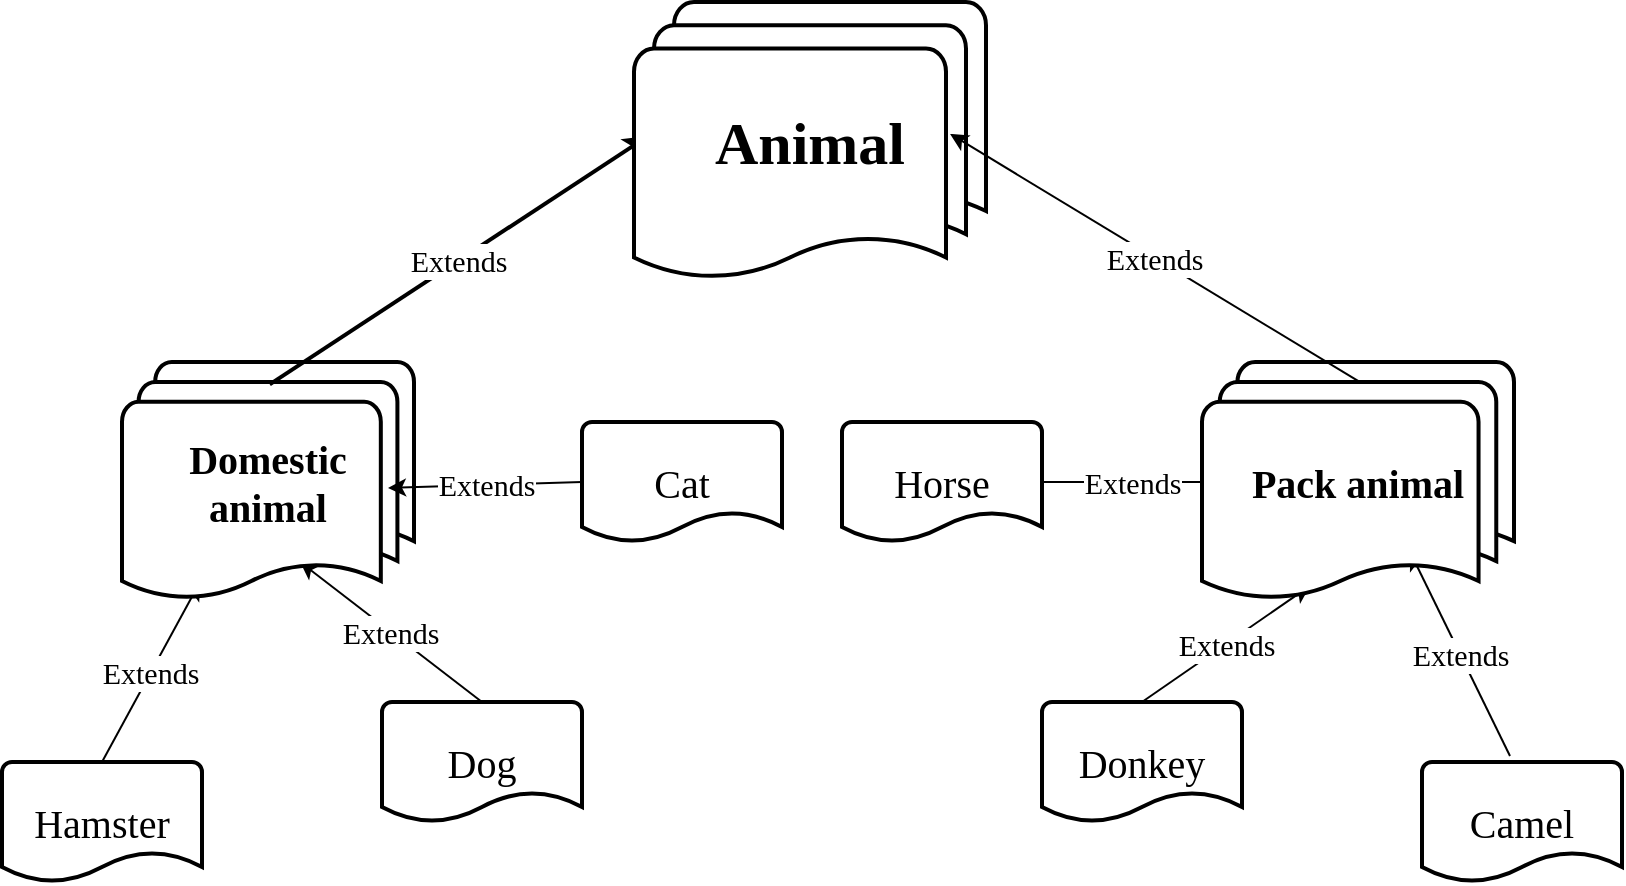 <mxfile version="22.0.3" type="device">
  <diagram name="Страница — 1" id="Uff7uXUbZccSYMXnYcIP">
    <mxGraphModel dx="1434" dy="790" grid="1" gridSize="10" guides="1" tooltips="1" connect="1" arrows="1" fold="1" page="1" pageScale="1" pageWidth="827" pageHeight="1169" math="0" shadow="0">
      <root>
        <mxCell id="0" />
        <mxCell id="1" parent="0" />
        <mxCell id="BB6puyQBe-Ysvo2dnGqS-16" value="Extends" style="endArrow=classic;html=1;rounded=0;exitX=0.5;exitY=0;exitDx=0;exitDy=0;exitPerimeter=0;entryX=0.346;entryY=0.933;entryDx=0;entryDy=0;entryPerimeter=0;fontFamily=Comic Sans MS;fontSize=15;" edge="1" parent="1" source="BB6puyQBe-Ysvo2dnGqS-10" target="BB6puyQBe-Ysvo2dnGqS-4">
          <mxGeometry width="50" height="50" relative="1" as="geometry">
            <mxPoint x="100" y="480" as="sourcePoint" />
            <mxPoint x="186" y="378" as="targetPoint" />
          </mxGeometry>
        </mxCell>
        <mxCell id="BB6puyQBe-Ysvo2dnGqS-17" value="Extends" style="endArrow=classic;html=1;rounded=0;exitX=0.44;exitY=-0.05;exitDx=0;exitDy=0;exitPerimeter=0;fontFamily=Comic Sans MS;fontSize=15;entryX=0.667;entryY=0.792;entryDx=0;entryDy=0;entryPerimeter=0;" edge="1" parent="1" source="BB6puyQBe-Ysvo2dnGqS-9" target="BB6puyQBe-Ysvo2dnGqS-4">
          <mxGeometry width="50" height="50" relative="1" as="geometry">
            <mxPoint x="110" y="490" as="sourcePoint" />
            <mxPoint x="196" y="388" as="targetPoint" />
          </mxGeometry>
        </mxCell>
        <mxCell id="BB6puyQBe-Ysvo2dnGqS-13" value="Extends" style="endArrow=classic;html=1;rounded=0;exitX=0.5;exitY=0;exitDx=0;exitDy=0;exitPerimeter=0;entryX=0.61;entryY=0.833;entryDx=0;entryDy=0;entryPerimeter=0;fontFamily=Comic Sans MS;fontSize=15;" edge="1" parent="1" source="BB6puyQBe-Ysvo2dnGqS-7" target="BB6puyQBe-Ysvo2dnGqS-2">
          <mxGeometry width="50" height="50" relative="1" as="geometry">
            <mxPoint x="70" y="450" as="sourcePoint" />
            <mxPoint x="156" y="348" as="targetPoint" />
          </mxGeometry>
        </mxCell>
        <mxCell id="BB6puyQBe-Ysvo2dnGqS-12" value="Extends" style="endArrow=classic;html=1;rounded=0;exitX=0.5;exitY=0;exitDx=0;exitDy=0;exitPerimeter=0;entryX=0.267;entryY=0.917;entryDx=0;entryDy=0;entryPerimeter=0;fontFamily=Comic Sans MS;fontSize=15;" edge="1" parent="1" source="BB6puyQBe-Ysvo2dnGqS-6" target="BB6puyQBe-Ysvo2dnGqS-2">
          <mxGeometry width="50" height="50" relative="1" as="geometry">
            <mxPoint x="390" y="430" as="sourcePoint" />
            <mxPoint x="440" y="380" as="targetPoint" />
          </mxGeometry>
        </mxCell>
        <mxCell id="BB6puyQBe-Ysvo2dnGqS-15" value="Extends" style="endArrow=classic;html=1;rounded=0;exitX=1;exitY=0.5;exitDx=0;exitDy=0;exitPerimeter=0;entryX=0.064;entryY=0.5;entryDx=0;entryDy=0;entryPerimeter=0;fontFamily=Comic Sans MS;fontSize=15;" edge="1" parent="1" source="BB6puyQBe-Ysvo2dnGqS-11" target="BB6puyQBe-Ysvo2dnGqS-4">
          <mxGeometry width="50" height="50" relative="1" as="geometry">
            <mxPoint x="90" y="470" as="sourcePoint" />
            <mxPoint x="176" y="368" as="targetPoint" />
          </mxGeometry>
        </mxCell>
        <mxCell id="BB6puyQBe-Ysvo2dnGqS-2" value="Domestic&lt;br&gt;animal" style="strokeWidth=2;html=1;shape=mxgraph.flowchart.multi-document;whiteSpace=wrap;fontSize=20;fontFamily=Comic Sans MS;fontStyle=1;align=center;" vertex="1" parent="1">
          <mxGeometry x="70" y="240" width="146" height="120" as="geometry" />
        </mxCell>
        <mxCell id="BB6puyQBe-Ysvo2dnGqS-3" value="Extends" style="endArrow=classic;html=1;rounded=0;exitX=0.506;exitY=0.093;exitDx=0;exitDy=0;exitPerimeter=0;fontSize=15;fontFamily=Comic Sans MS;strokeWidth=2;entryX=0.04;entryY=0.479;entryDx=0;entryDy=0;entryPerimeter=0;" edge="1" parent="1" source="BB6puyQBe-Ysvo2dnGqS-2" target="BB6puyQBe-Ysvo2dnGqS-1">
          <mxGeometry width="50" height="50" relative="1" as="geometry">
            <mxPoint x="390" y="430" as="sourcePoint" />
            <mxPoint x="310" y="120" as="targetPoint" />
          </mxGeometry>
        </mxCell>
        <mxCell id="BB6puyQBe-Ysvo2dnGqS-1" value="Animal" style="strokeWidth=2;html=1;shape=mxgraph.flowchart.multi-document;whiteSpace=wrap;fontSize=30;fontStyle=1;fontFamily=Comic Sans MS;" vertex="1" parent="1">
          <mxGeometry x="326" y="60" width="176" height="140" as="geometry" />
        </mxCell>
        <mxCell id="BB6puyQBe-Ysvo2dnGqS-4" value="Pack animal" style="strokeWidth=2;html=1;shape=mxgraph.flowchart.multi-document;whiteSpace=wrap;fontSize=20;fontFamily=Comic Sans MS;fontStyle=1;align=center;" vertex="1" parent="1">
          <mxGeometry x="610" y="240" width="156" height="120" as="geometry" />
        </mxCell>
        <mxCell id="BB6puyQBe-Ysvo2dnGqS-5" value="Extends" style="endArrow=classic;html=1;rounded=0;entryX=0.898;entryY=0.471;entryDx=0;entryDy=0;entryPerimeter=0;exitX=0.5;exitY=0.079;exitDx=0;exitDy=0;exitPerimeter=0;fontFamily=Comic Sans MS;fontSize=15;" edge="1" parent="1" source="BB6puyQBe-Ysvo2dnGqS-4" target="BB6puyQBe-Ysvo2dnGqS-1">
          <mxGeometry width="50" height="50" relative="1" as="geometry">
            <mxPoint x="708" y="260" as="sourcePoint" />
            <mxPoint x="440" y="380" as="targetPoint" />
          </mxGeometry>
        </mxCell>
        <mxCell id="BB6puyQBe-Ysvo2dnGqS-6" value="Hamster" style="strokeWidth=2;html=1;shape=mxgraph.flowchart.document2;whiteSpace=wrap;size=0.25;fontFamily=Comic Sans MS;fontSize=20;" vertex="1" parent="1">
          <mxGeometry x="10" y="440" width="100" height="60" as="geometry" />
        </mxCell>
        <mxCell id="BB6puyQBe-Ysvo2dnGqS-7" value="Dog" style="strokeWidth=2;html=1;shape=mxgraph.flowchart.document2;whiteSpace=wrap;size=0.25;fontFamily=Comic Sans MS;fontSize=20;" vertex="1" parent="1">
          <mxGeometry x="200" y="410" width="100" height="60" as="geometry" />
        </mxCell>
        <mxCell id="BB6puyQBe-Ysvo2dnGqS-8" value="Cat" style="strokeWidth=2;html=1;shape=mxgraph.flowchart.document2;whiteSpace=wrap;size=0.25;fontFamily=Comic Sans MS;fontSize=20;" vertex="1" parent="1">
          <mxGeometry x="300" y="270" width="100" height="60" as="geometry" />
        </mxCell>
        <mxCell id="BB6puyQBe-Ysvo2dnGqS-9" value="Camel" style="strokeWidth=2;html=1;shape=mxgraph.flowchart.document2;whiteSpace=wrap;size=0.25;fontFamily=Comic Sans MS;fontSize=20;" vertex="1" parent="1">
          <mxGeometry x="720" y="440" width="100" height="60" as="geometry" />
        </mxCell>
        <mxCell id="BB6puyQBe-Ysvo2dnGqS-10" value="Donkey" style="strokeWidth=2;html=1;shape=mxgraph.flowchart.document2;whiteSpace=wrap;size=0.25;fontFamily=Comic Sans MS;fontSize=20;" vertex="1" parent="1">
          <mxGeometry x="530" y="410" width="100" height="60" as="geometry" />
        </mxCell>
        <mxCell id="BB6puyQBe-Ysvo2dnGqS-11" value="Horse" style="strokeWidth=2;html=1;shape=mxgraph.flowchart.document2;whiteSpace=wrap;size=0.25;fontFamily=Comic Sans MS;fontSize=20;" vertex="1" parent="1">
          <mxGeometry x="430" y="270" width="100" height="60" as="geometry" />
        </mxCell>
        <mxCell id="BB6puyQBe-Ysvo2dnGqS-14" value="Extends" style="endArrow=classic;html=1;rounded=0;exitX=0;exitY=0.5;exitDx=0;exitDy=0;exitPerimeter=0;entryX=0.911;entryY=0.525;entryDx=0;entryDy=0;entryPerimeter=0;fontFamily=Comic Sans MS;fontSize=15;" edge="1" parent="1" source="BB6puyQBe-Ysvo2dnGqS-8" target="BB6puyQBe-Ysvo2dnGqS-2">
          <mxGeometry width="50" height="50" relative="1" as="geometry">
            <mxPoint x="320" y="562" as="sourcePoint" />
            <mxPoint x="406" y="460" as="targetPoint" />
          </mxGeometry>
        </mxCell>
      </root>
    </mxGraphModel>
  </diagram>
</mxfile>
